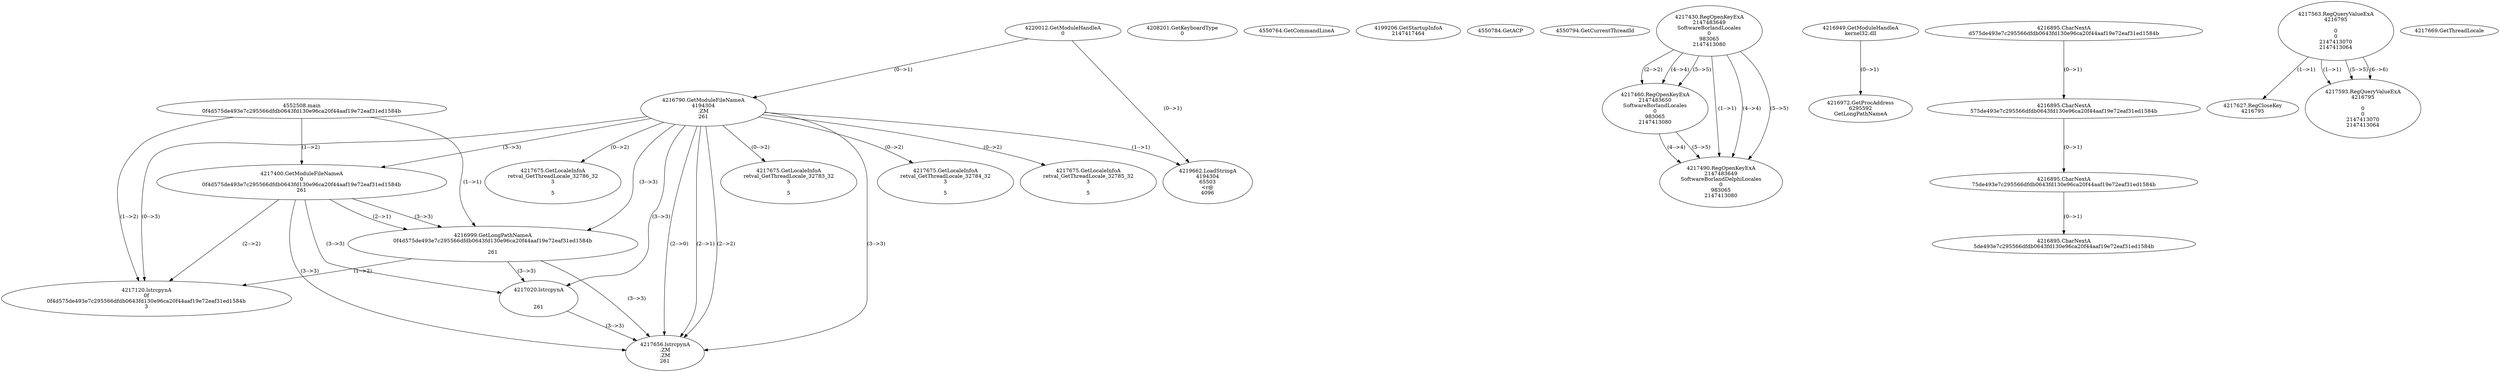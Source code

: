 // Global SCDG with merge call
digraph {
	0 [label="4552508.main
0f4d575de493e7c295566dfdb0643fd130e96ca20f44aaf19e72eaf31ed1584b"]
	1 [label="4220012.GetModuleHandleA
0"]
	2 [label="4208201.GetKeyboardType
0"]
	3 [label="4550764.GetCommandLineA
"]
	4 [label="4199206.GetStartupInfoA
2147417464"]
	5 [label="4550784.GetACP
"]
	6 [label="4550794.GetCurrentThreadId
"]
	7 [label="4216790.GetModuleFileNameA
4194304
.ZM
261"]
	1 -> 7 [label="(0-->1)"]
	8 [label="4217400.GetModuleFileNameA
0
0f4d575de493e7c295566dfdb0643fd130e96ca20f44aaf19e72eaf31ed1584b
261"]
	0 -> 8 [label="(1-->2)"]
	7 -> 8 [label="(3-->3)"]
	9 [label="4217430.RegOpenKeyExA
2147483649
Software\Borland\Locales
0
983065
2147413080"]
	10 [label="4217460.RegOpenKeyExA
2147483650
Software\Borland\Locales
0
983065
2147413080"]
	9 -> 10 [label="(2-->2)"]
	9 -> 10 [label="(4-->4)"]
	9 -> 10 [label="(5-->5)"]
	11 [label="4217490.RegOpenKeyExA
2147483649
Software\Borland\Delphi\Locales
0
983065
2147413080"]
	9 -> 11 [label="(1-->1)"]
	9 -> 11 [label="(4-->4)"]
	10 -> 11 [label="(4-->4)"]
	9 -> 11 [label="(5-->5)"]
	10 -> 11 [label="(5-->5)"]
	12 [label="4216949.GetModuleHandleA
kernel32.dll"]
	13 [label="4216972.GetProcAddress
6295592
GetLongPathNameA"]
	12 -> 13 [label="(0-->1)"]
	14 [label="4216999.GetLongPathNameA
0f4d575de493e7c295566dfdb0643fd130e96ca20f44aaf19e72eaf31ed1584b

261"]
	0 -> 14 [label="(1-->1)"]
	8 -> 14 [label="(2-->1)"]
	7 -> 14 [label="(3-->3)"]
	8 -> 14 [label="(3-->3)"]
	15 [label="4217120.lstrcpynA
0f
0f4d575de493e7c295566dfdb0643fd130e96ca20f44aaf19e72eaf31ed1584b
3"]
	0 -> 15 [label="(1-->2)"]
	8 -> 15 [label="(2-->2)"]
	14 -> 15 [label="(1-->2)"]
	7 -> 15 [label="(0-->3)"]
	16 [label="4216895.CharNextA
d575de493e7c295566dfdb0643fd130e96ca20f44aaf19e72eaf31ed1584b"]
	17 [label="4216895.CharNextA
575de493e7c295566dfdb0643fd130e96ca20f44aaf19e72eaf31ed1584b"]
	16 -> 17 [label="(0-->1)"]
	18 [label="4216895.CharNextA
75de493e7c295566dfdb0643fd130e96ca20f44aaf19e72eaf31ed1584b"]
	17 -> 18 [label="(0-->1)"]
	19 [label="4216895.CharNextA
5de493e7c295566dfdb0643fd130e96ca20f44aaf19e72eaf31ed1584b"]
	18 -> 19 [label="(0-->1)"]
	20 [label="4217020.lstrcpynA


261"]
	7 -> 20 [label="(3-->3)"]
	8 -> 20 [label="(3-->3)"]
	14 -> 20 [label="(3-->3)"]
	21 [label="4217563.RegQueryValueExA
4216795

0
0
2147413070
2147413064"]
	22 [label="4217627.RegCloseKey
4216795"]
	21 -> 22 [label="(1-->1)"]
	23 [label="4217656.lstrcpynA
.ZM
.ZM
261"]
	7 -> 23 [label="(2-->1)"]
	7 -> 23 [label="(2-->2)"]
	7 -> 23 [label="(3-->3)"]
	8 -> 23 [label="(3-->3)"]
	14 -> 23 [label="(3-->3)"]
	20 -> 23 [label="(3-->3)"]
	7 -> 23 [label="(2-->0)"]
	24 [label="4217669.GetThreadLocale
"]
	25 [label="4217675.GetLocaleInfoA
retval_GetThreadLocale_32783_32
3

5"]
	7 -> 25 [label="(0-->2)"]
	26 [label="4219662.LoadStringA
4194304
65503
<r@
4096"]
	1 -> 26 [label="(0-->1)"]
	7 -> 26 [label="(1-->1)"]
	27 [label="4217675.GetLocaleInfoA
retval_GetThreadLocale_32784_32
3

5"]
	7 -> 27 [label="(0-->2)"]
	28 [label="4217593.RegQueryValueExA
4216795

0
0
2147413070
2147413064"]
	21 -> 28 [label="(1-->1)"]
	21 -> 28 [label="(5-->5)"]
	21 -> 28 [label="(6-->6)"]
	29 [label="4217675.GetLocaleInfoA
retval_GetThreadLocale_32785_32
3

5"]
	7 -> 29 [label="(0-->2)"]
	30 [label="4217675.GetLocaleInfoA
retval_GetThreadLocale_32786_32
3

5"]
	7 -> 30 [label="(0-->2)"]
}
